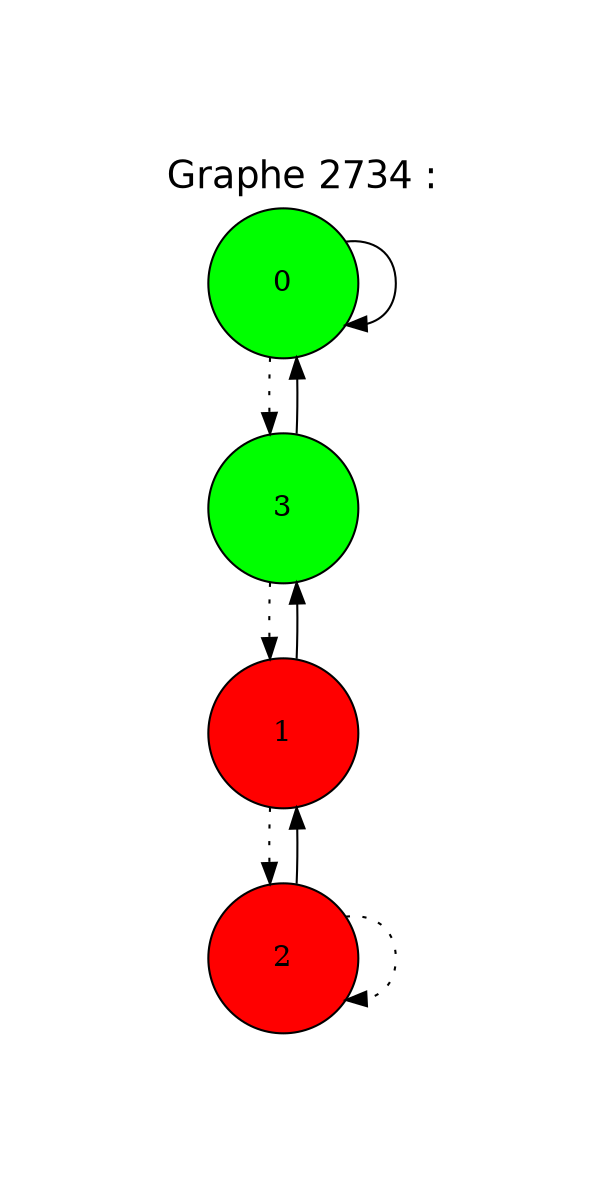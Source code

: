 digraph graph2734 {
center=true;
pad=1;
graph [label="Graphe 2734 :\n", labelloc=t; labeljust=center, fontname=Helvetica, fontsize=18];
node [color=black, shape="ellipse", style="filled", width=1, height=1, fillcolor=green] 0;
node [color=black, shape="ellipse", style="filled", width=1, height=1, fillcolor=red] 1;
node [color=black, shape="ellipse", style="filled", width=1, height=1, fillcolor=red] 2;
node [color=black, shape="ellipse", style="filled", width=1, height=1, fillcolor=green] 3;
0 -> 0;
2 -> 2[style=dotted];
0 -> 3[style=dotted];
1 -> 2[style=dotted];
1 -> 3;
2 -> 1;
3 -> 0;
3 -> 1[style=dotted];
}

digraph graph4643 {
center=true;
pad=1;
graph [label="Graphe 4643 :\n", labelloc=t; labeljust=center, fontname=Helvetica, fontsize=18];
node [color=black, shape="ellipse", style="filled", width=1, height=1, fillcolor=green] 0;
node [color=black, shape="ellipse", style="filled", width=1, height=1, fillcolor=red] 1;
node [color=black, shape="ellipse", style="filled", width=1, height=1, fillcolor=red] 2;
node [color=black, shape="ellipse", style="filled", width=1, height=1, fillcolor=green] 3;
0 -> 0;
1 -> 1[style=dotted];
0 -> 3[style=dotted];
1 -> 2;
2 -> 1[style=dotted];
2 -> 3;
3 -> 0;
3 -> 2[style=dotted];
}

digraph graph4803 {
center=true;
pad=1;
graph [label="Graphe 4803 :\n", labelloc=t; labeljust=center, fontname=Helvetica, fontsize=18];
node [color=black, shape="ellipse", style="filled", width=1, height=1, fillcolor=green] 0;
node [color=black, shape="ellipse", style="filled", width=1, height=1, fillcolor=green] 1;
node [color=black, shape="ellipse", style="filled", width=1, height=1, fillcolor=red] 2;
node [color=black, shape="ellipse", style="filled", width=1, height=1, fillcolor=red] 3;
1 -> 1;
2 -> 2[style=dotted];
0 -> 1;
0 -> 3[style=dotted];
1 -> 0[style=dotted];
2 -> 3;
3 -> 0;
3 -> 2[style=dotted];
}

digraph graph7623 {
center=true;
pad=1;
graph [label="Graphe 7623 :\n", labelloc=t; labeljust=center, fontname=Helvetica, fontsize=18];
node [color=black, shape="ellipse", style="filled", width=1, height=1, fillcolor=green] 0;
node [color=black, shape="ellipse", style="filled", width=1, height=1, fillcolor=green] 1;
node [color=black, shape="ellipse", style="filled", width=1, height=1, fillcolor=red] 2;
node [color=black, shape="ellipse", style="filled", width=1, height=1, fillcolor=red] 3;
1 -> 1;
3 -> 3[style=dotted];
0 -> 1;
0 -> 2[style=dotted];
1 -> 0[style=dotted];
2 -> 0;
2 -> 3[style=dotted];
3 -> 2;
}

